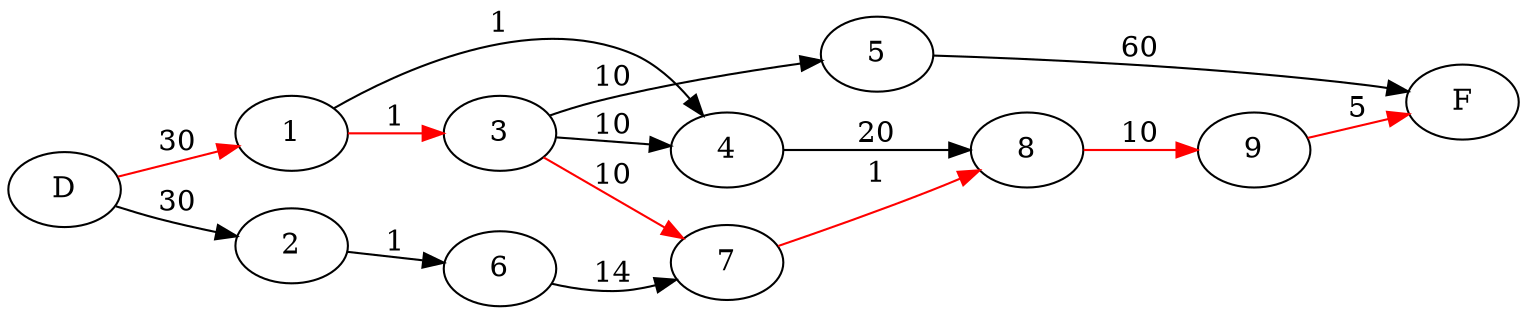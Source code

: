     digraph G{
   rankdir=LR
   D -> 2 [label="30"];
   D -> 1 [label="30" color="red"];
   1 -> 3 [label="1" color="red"];
   1 -> 4 [label="1"];
   2 -> 6 [label="1"];
   3 -> 5 [label="10"];
   3 -> 4 [label="10"];
   3 -> 7 [label="10" color="red"];
   4 -> 8 [label="20"];
   5 -> F [label="60"];
   6 -> 7 [label="14"];
   7 -> 8 [label="1" color="red"];
   8 -> 9 [label="10" color="red"];
   9 -> F [label="5" color="red"];
   }
